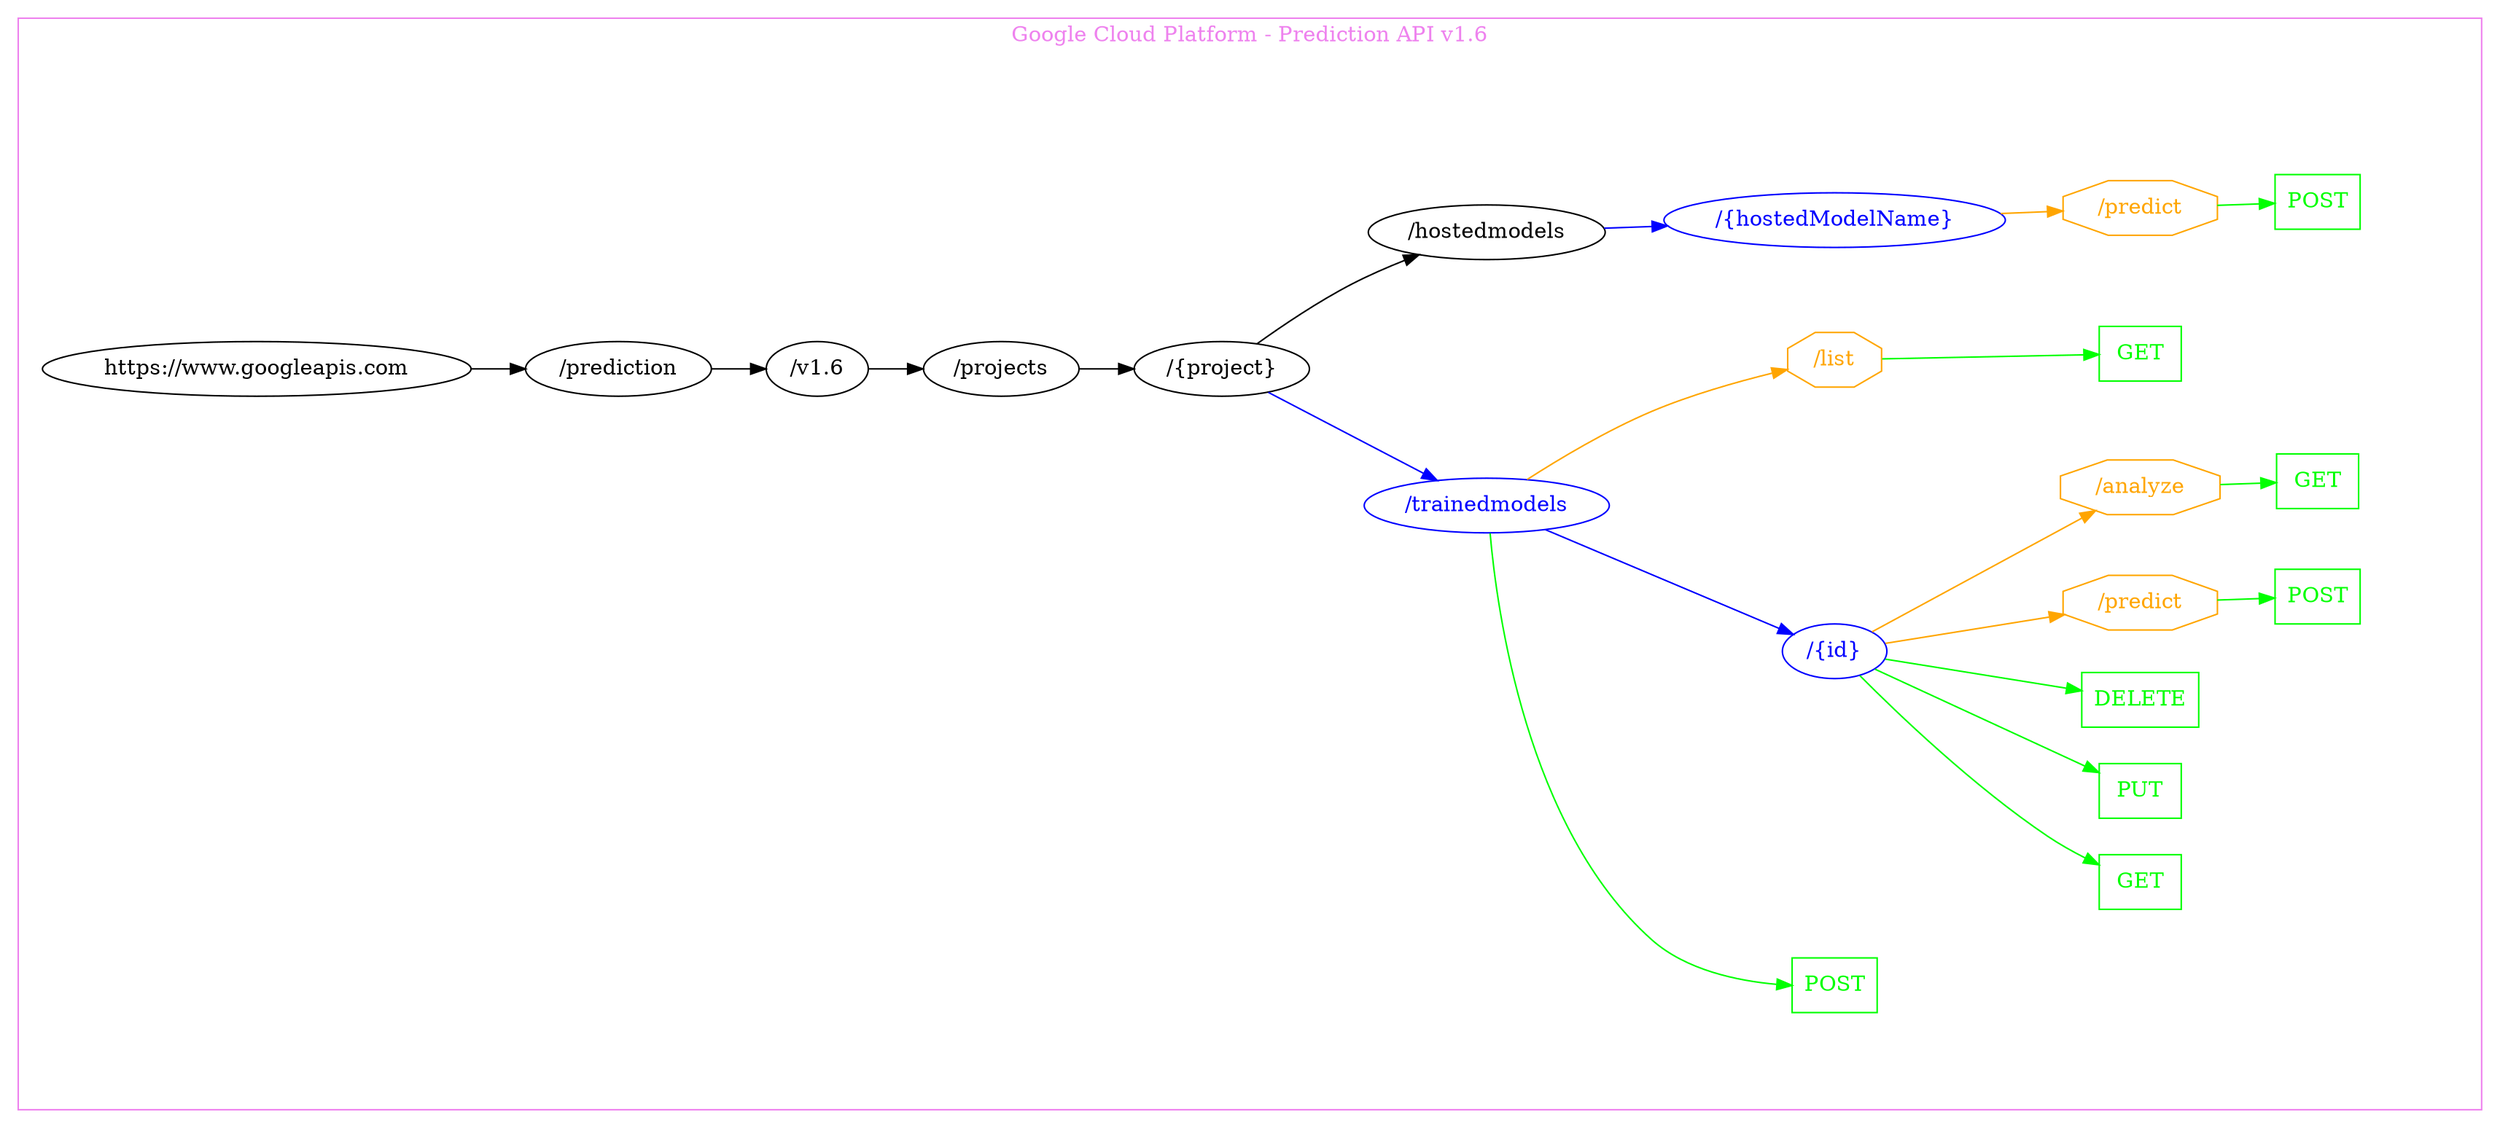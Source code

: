 digraph Cloud_Computing_REST_API {
rankdir="LR";
subgraph cluster_0 {
label="Google Cloud Platform - Prediction API v1.6"
color=violet
fontcolor=violet
subgraph cluster_1 {
label=""
color=white
fontcolor=white
node1 [label="https://www.googleapis.com", shape="ellipse", color="black", fontcolor="black"]
node1 -> node2 [color="black", fontcolor="black"]
subgraph cluster_2 {
label=""
color=white
fontcolor=white
node2 [label="/prediction", shape="ellipse", color="black", fontcolor="black"]
node2 -> node3 [color="black", fontcolor="black"]
subgraph cluster_3 {
label=""
color=white
fontcolor=white
node3 [label="/v1.6", shape="ellipse", color="black", fontcolor="black"]
node3 -> node4 [color="black", fontcolor="black"]
subgraph cluster_4 {
label=""
color=white
fontcolor=white
node4 [label="/projects", shape="ellipse", color="black", fontcolor="black"]
node4 -> node5 [color="black", fontcolor="black"]
subgraph cluster_5 {
label=""
color=white
fontcolor=white
node5 [label="/{project}", shape="ellipse", color="black", fontcolor="black"]
node5 -> node6 [color="blue", fontcolor="blue"]
subgraph cluster_6 {
label=""
color=white
fontcolor=white
node6 [label="/trainedmodels", shape="ellipse", color="blue", fontcolor="blue"]
node6 -> node7 [color="green", fontcolor="green"]
subgraph cluster_7 {
label=""
color=white
fontcolor=white
node7 [label="POST", shape="box", color="green", fontcolor="green"]
}
node6 -> node8 [color="blue", fontcolor="blue"]
subgraph cluster_8 {
label=""
color=white
fontcolor=white
node8 [label="/{id}", shape="ellipse", color="blue", fontcolor="blue"]
node8 -> node9 [color="green", fontcolor="green"]
subgraph cluster_9 {
label=""
color=white
fontcolor=white
node9 [label="GET", shape="box", color="green", fontcolor="green"]
}
node8 -> node10 [color="green", fontcolor="green"]
subgraph cluster_10 {
label=""
color=white
fontcolor=white
node10 [label="PUT", shape="box", color="green", fontcolor="green"]
}
node8 -> node11 [color="green", fontcolor="green"]
subgraph cluster_11 {
label=""
color=white
fontcolor=white
node11 [label="DELETE", shape="box", color="green", fontcolor="green"]
}
node8 -> node12 [color="orange", fontcolor="orange"]
subgraph cluster_12 {
label=""
color=white
fontcolor=white
node12 [label="/predict", shape="octagon", color="orange", fontcolor="orange"]
node12 -> node13 [color="green", fontcolor="green"]
subgraph cluster_13 {
label=""
color=white
fontcolor=white
node13 [label="POST", shape="box", color="green", fontcolor="green"]
}
}
node8 -> node14 [color="orange", fontcolor="orange"]
subgraph cluster_14 {
label=""
color=white
fontcolor=white
node14 [label="/analyze", shape="octagon", color="orange", fontcolor="orange"]
node14 -> node15 [color="green", fontcolor="green"]
subgraph cluster_15 {
label=""
color=white
fontcolor=white
node15 [label="GET", shape="box", color="green", fontcolor="green"]
}
}
}
node6 -> node16 [color="orange", fontcolor="orange"]
subgraph cluster_16 {
label=""
color=white
fontcolor=white
node16 [label="/list", shape="octagon", color="orange", fontcolor="orange"]
node16 -> node17 [color="green", fontcolor="green"]
subgraph cluster_17 {
label=""
color=white
fontcolor=white
node17 [label="GET", shape="box", color="green", fontcolor="green"]
}
}
}
node5 -> node18 [color="black", fontcolor="black"]
subgraph cluster_18 {
label=""
color=white
fontcolor=white
node18 [label="/hostedmodels", shape="ellipse", color="black", fontcolor="black"]
node18 -> node19 [color="blue", fontcolor="blue"]
subgraph cluster_19 {
label=""
color=white
fontcolor=white
node19 [label="/{hostedModelName}", shape="ellipse", color="blue", fontcolor="blue"]
node19 -> node20 [color="orange", fontcolor="orange"]
subgraph cluster_20 {
label=""
color=white
fontcolor=white
node20 [label="/predict", shape="octagon", color="orange", fontcolor="orange"]
node20 -> node21 [color="green", fontcolor="green"]
subgraph cluster_21 {
label=""
color=white
fontcolor=white
node21 [label="POST", shape="box", color="green", fontcolor="green"]
}
}
}
}
}
}
}
}
}
}
}
